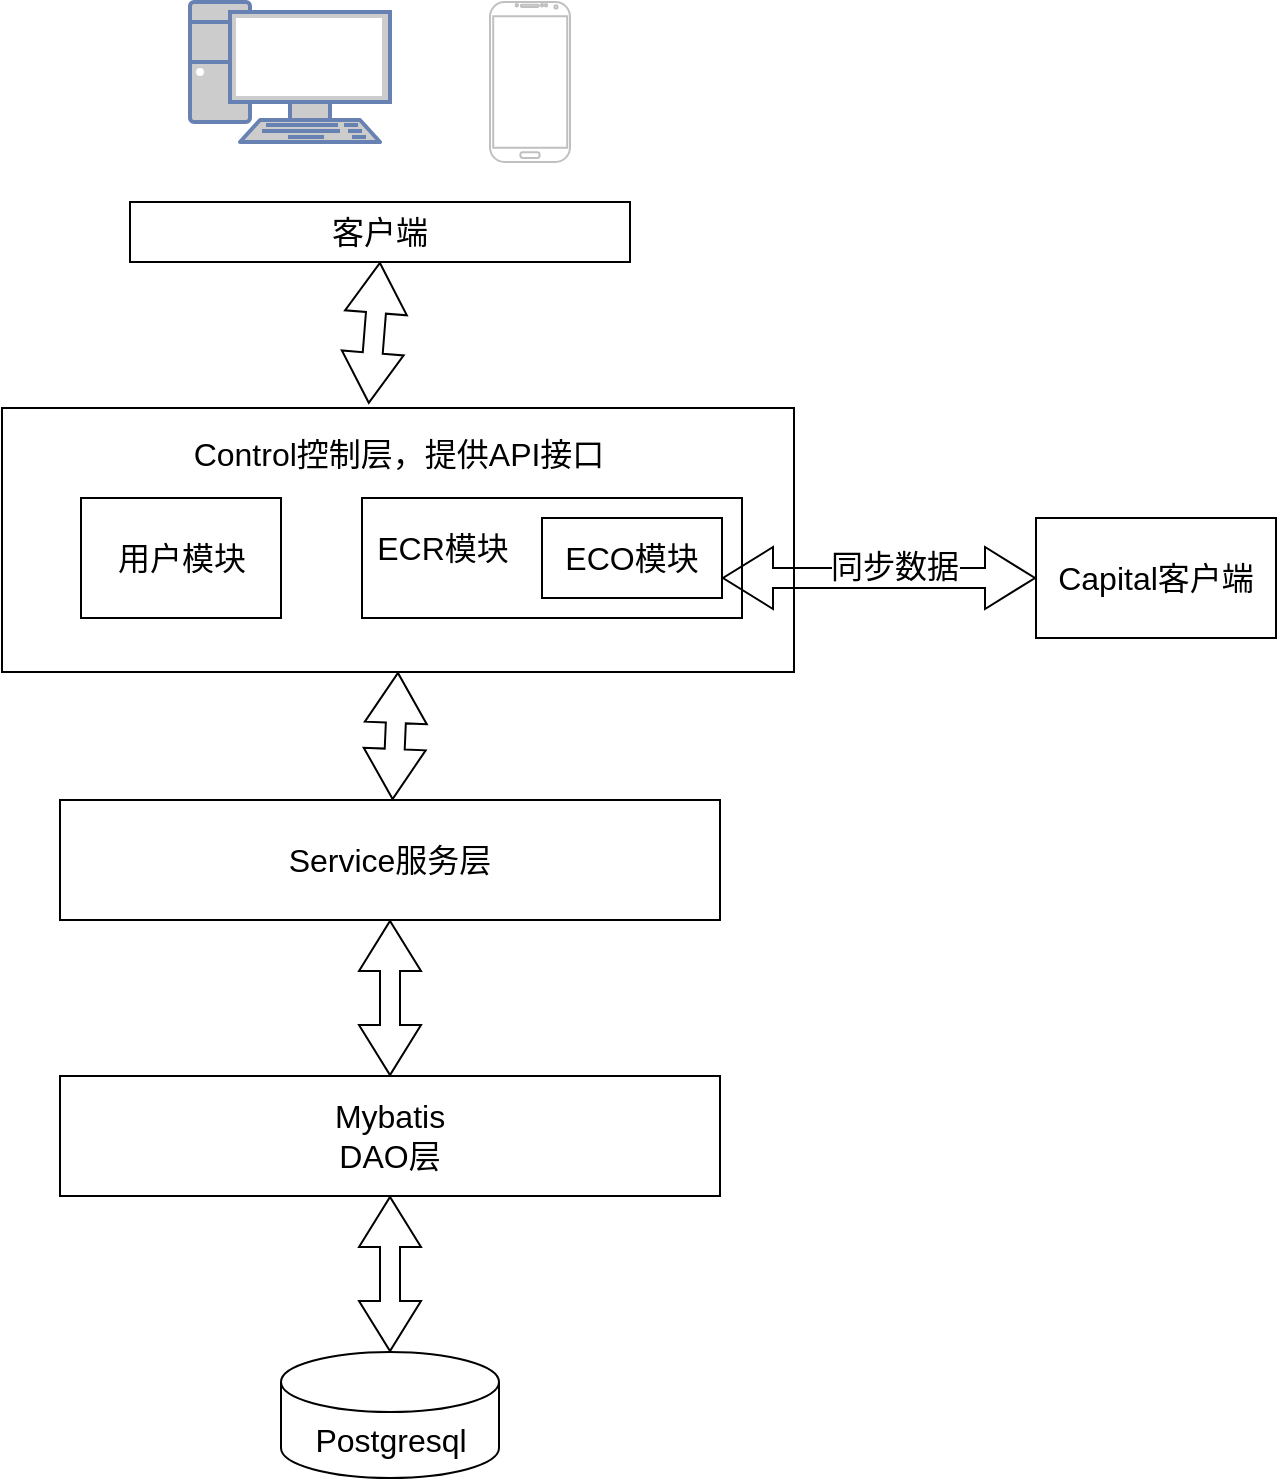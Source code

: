 <mxfile version="21.1.2" type="github" pages="2">
  <diagram name="系统架构图" id="ZQs92ldU1HahN9TC48GJ">
    <mxGraphModel dx="644" dy="1589" grid="0" gridSize="10" guides="1" tooltips="1" connect="1" arrows="1" fold="1" page="0" pageScale="1" pageWidth="827" pageHeight="1169" math="0" shadow="0">
      <root>
        <mxCell id="0" />
        <mxCell id="1" parent="0" />
        <mxCell id="Hd4d4JDpIpCUjWsFGUdU-38" value="" style="rounded=0;whiteSpace=wrap;html=1;fontSize=16;" vertex="1" parent="1">
          <mxGeometry x="76" y="13" width="396" height="132" as="geometry" />
        </mxCell>
        <mxCell id="Hd4d4JDpIpCUjWsFGUdU-1" value="客户端" style="rounded=0;whiteSpace=wrap;html=1;fontSize=16;" vertex="1" parent="1">
          <mxGeometry x="140" y="-90" width="250" height="30" as="geometry" />
        </mxCell>
        <mxCell id="Hd4d4JDpIpCUjWsFGUdU-10" value="用户模块" style="rounded=0;whiteSpace=wrap;html=1;fontSize=16;" vertex="1" parent="1">
          <mxGeometry x="115.5" y="58" width="100" height="60" as="geometry" />
        </mxCell>
        <mxCell id="Hd4d4JDpIpCUjWsFGUdU-14" value="" style="group" vertex="1" connectable="0" parent="1">
          <mxGeometry x="256" y="58" width="190" height="60" as="geometry" />
        </mxCell>
        <mxCell id="Hd4d4JDpIpCUjWsFGUdU-11" value="" style="rounded=0;whiteSpace=wrap;html=1;fontSize=16;" vertex="1" parent="Hd4d4JDpIpCUjWsFGUdU-14">
          <mxGeometry width="190" height="60" as="geometry" />
        </mxCell>
        <mxCell id="Hd4d4JDpIpCUjWsFGUdU-12" value="ECO模块" style="rounded=0;whiteSpace=wrap;html=1;fontSize=16;" vertex="1" parent="Hd4d4JDpIpCUjWsFGUdU-14">
          <mxGeometry x="90" y="10" width="90" height="40" as="geometry" />
        </mxCell>
        <mxCell id="Hd4d4JDpIpCUjWsFGUdU-13" value="ECR模块" style="text;html=1;align=center;verticalAlign=middle;resizable=0;points=[];autosize=1;strokeColor=none;fillColor=none;fontSize=16;" vertex="1" parent="Hd4d4JDpIpCUjWsFGUdU-14">
          <mxGeometry y="10" width="80" height="30" as="geometry" />
        </mxCell>
        <mxCell id="Hd4d4JDpIpCUjWsFGUdU-16" value="" style="shape=flexArrow;endArrow=classic;startArrow=classic;html=1;rounded=0;fontSize=12;startSize=8;endSize=8;curved=1;entryX=0.5;entryY=1;entryDx=0;entryDy=0;exitX=0.463;exitY=-0.016;exitDx=0;exitDy=0;exitPerimeter=0;" edge="1" parent="1" source="Hd4d4JDpIpCUjWsFGUdU-38" target="Hd4d4JDpIpCUjWsFGUdU-1">
          <mxGeometry width="100" height="100" relative="1" as="geometry">
            <mxPoint x="133" y="280" as="sourcePoint" />
            <mxPoint x="233" y="16" as="targetPoint" />
          </mxGeometry>
        </mxCell>
        <mxCell id="Hd4d4JDpIpCUjWsFGUdU-17" value="Service服务层" style="rounded=0;whiteSpace=wrap;html=1;fontSize=16;" vertex="1" parent="1">
          <mxGeometry x="105" y="209" width="330" height="60" as="geometry" />
        </mxCell>
        <mxCell id="Hd4d4JDpIpCUjWsFGUdU-21" value="" style="shape=flexArrow;endArrow=classic;startArrow=classic;html=1;rounded=0;fontSize=12;startSize=8;endSize=8;curved=1;entryX=0.5;entryY=1;entryDx=0;entryDy=0;" edge="1" parent="1" source="Hd4d4JDpIpCUjWsFGUdU-17" target="Hd4d4JDpIpCUjWsFGUdU-38">
          <mxGeometry width="100" height="100" relative="1" as="geometry">
            <mxPoint x="150" y="135" as="sourcePoint" />
            <mxPoint x="250" y="35" as="targetPoint" />
          </mxGeometry>
        </mxCell>
        <mxCell id="Hd4d4JDpIpCUjWsFGUdU-24" value="" style="group" vertex="1" connectable="0" parent="1">
          <mxGeometry x="170" y="-190" width="190" height="80" as="geometry" />
        </mxCell>
        <mxCell id="Hd4d4JDpIpCUjWsFGUdU-3" value="" style="fontColor=#0066CC;verticalAlign=top;verticalLabelPosition=bottom;labelPosition=center;align=center;html=1;outlineConnect=0;fillColor=#CCCCCC;strokeColor=#6881B3;gradientColor=none;gradientDirection=north;strokeWidth=2;shape=mxgraph.networks.pc;fontSize=16;" vertex="1" parent="Hd4d4JDpIpCUjWsFGUdU-24">
          <mxGeometry width="100" height="70" as="geometry" />
        </mxCell>
        <mxCell id="Hd4d4JDpIpCUjWsFGUdU-8" value="" style="verticalLabelPosition=bottom;verticalAlign=top;html=1;shadow=0;dashed=0;strokeWidth=1;shape=mxgraph.android.phone2;strokeColor=#c0c0c0;fontSize=16;" vertex="1" parent="Hd4d4JDpIpCUjWsFGUdU-24">
          <mxGeometry x="150" width="40" height="80" as="geometry" />
        </mxCell>
        <mxCell id="Hd4d4JDpIpCUjWsFGUdU-25" value="Mybatis&lt;br&gt;DAO层" style="rounded=0;whiteSpace=wrap;html=1;fontSize=16;" vertex="1" parent="1">
          <mxGeometry x="105" y="347" width="330" height="60" as="geometry" />
        </mxCell>
        <mxCell id="Hd4d4JDpIpCUjWsFGUdU-26" value="Postgresql" style="shape=cylinder3;whiteSpace=wrap;html=1;boundedLbl=1;backgroundOutline=1;size=15;fontSize=16;" vertex="1" parent="1">
          <mxGeometry x="215.5" y="485" width="109" height="63" as="geometry" />
        </mxCell>
        <mxCell id="Hd4d4JDpIpCUjWsFGUdU-28" value="" style="shape=flexArrow;endArrow=classic;startArrow=classic;html=1;rounded=0;fontSize=12;startSize=8;endSize=8;curved=1;entryX=0.5;entryY=1;entryDx=0;entryDy=0;exitX=0.5;exitY=0;exitDx=0;exitDy=0;exitPerimeter=0;" edge="1" parent="1" source="Hd4d4JDpIpCUjWsFGUdU-26" target="Hd4d4JDpIpCUjWsFGUdU-25">
          <mxGeometry width="100" height="100" relative="1" as="geometry">
            <mxPoint x="144" y="154" as="sourcePoint" />
            <mxPoint x="244" y="54" as="targetPoint" />
          </mxGeometry>
        </mxCell>
        <mxCell id="Hd4d4JDpIpCUjWsFGUdU-30" value="" style="shape=flexArrow;endArrow=classic;startArrow=classic;html=1;rounded=0;fontSize=12;startSize=8;endSize=8;curved=1;entryX=0.5;entryY=1;entryDx=0;entryDy=0;exitX=0.5;exitY=0;exitDx=0;exitDy=0;" edge="1" parent="1" source="Hd4d4JDpIpCUjWsFGUdU-25" target="Hd4d4JDpIpCUjWsFGUdU-17">
          <mxGeometry width="100" height="100" relative="1" as="geometry">
            <mxPoint x="105" y="190" as="sourcePoint" />
            <mxPoint x="205" y="90" as="targetPoint" />
          </mxGeometry>
        </mxCell>
        <mxCell id="Hd4d4JDpIpCUjWsFGUdU-32" value="Capital客户端" style="rounded=0;whiteSpace=wrap;html=1;fontSize=16;" vertex="1" parent="1">
          <mxGeometry x="593" y="68" width="120" height="60" as="geometry" />
        </mxCell>
        <mxCell id="Hd4d4JDpIpCUjWsFGUdU-39" style="edgeStyle=none;curved=1;rounded=0;orthogonalLoop=1;jettySize=auto;html=1;exitX=0.25;exitY=0;exitDx=0;exitDy=0;fontSize=12;startSize=8;endSize=8;" edge="1" parent="1" source="Hd4d4JDpIpCUjWsFGUdU-10" target="Hd4d4JDpIpCUjWsFGUdU-10">
          <mxGeometry relative="1" as="geometry" />
        </mxCell>
        <mxCell id="Hd4d4JDpIpCUjWsFGUdU-40" value="Control控制层，提供API接口" style="text;html=1;strokeColor=none;fillColor=none;align=center;verticalAlign=middle;whiteSpace=wrap;rounded=0;fontSize=16;" vertex="1" parent="1">
          <mxGeometry x="147.5" y="21" width="253" height="30" as="geometry" />
        </mxCell>
        <mxCell id="Hd4d4JDpIpCUjWsFGUdU-41" value="" style="shape=flexArrow;endArrow=classic;startArrow=classic;html=1;rounded=0;fontSize=12;startSize=8;endSize=8;curved=1;entryX=0;entryY=0.5;entryDx=0;entryDy=0;exitX=1;exitY=0.75;exitDx=0;exitDy=0;" edge="1" parent="1" source="Hd4d4JDpIpCUjWsFGUdU-12" target="Hd4d4JDpIpCUjWsFGUdU-32">
          <mxGeometry width="100" height="100" relative="1" as="geometry">
            <mxPoint x="298" y="142" as="sourcePoint" />
            <mxPoint x="398" y="42" as="targetPoint" />
          </mxGeometry>
        </mxCell>
        <mxCell id="Hd4d4JDpIpCUjWsFGUdU-42" value="同步数据" style="edgeLabel;html=1;align=center;verticalAlign=middle;resizable=0;points=[];fontSize=16;" vertex="1" connectable="0" parent="Hd4d4JDpIpCUjWsFGUdU-41">
          <mxGeometry x="0.08" y="6" relative="1" as="geometry">
            <mxPoint x="1" as="offset" />
          </mxGeometry>
        </mxCell>
      </root>
    </mxGraphModel>
  </diagram>
  <diagram id="0yMqrP01zrsOkZFKqbm6" name="功能模块图">
    <mxGraphModel dx="968" dy="649" grid="0" gridSize="10" guides="1" tooltips="1" connect="1" arrows="1" fold="1" page="0" pageScale="1" pageWidth="827" pageHeight="1169" math="0" shadow="0">
      <root>
        <mxCell id="0" />
        <mxCell id="1" parent="0" />
        <mxCell id="pmRhkusY1kSccSdVMbLQ-7" value="" style="edgeStyle=none;curved=1;rounded=0;orthogonalLoop=1;jettySize=auto;html=1;fontSize=12;startSize=8;endSize=8;" edge="1" parent="1" source="pmRhkusY1kSccSdVMbLQ-2" target="pmRhkusY1kSccSdVMbLQ-6">
          <mxGeometry relative="1" as="geometry" />
        </mxCell>
        <mxCell id="pmRhkusY1kSccSdVMbLQ-10" value="" style="edgeStyle=none;curved=1;rounded=0;orthogonalLoop=1;jettySize=auto;html=1;fontSize=12;startSize=8;endSize=8;" edge="1" parent="1" source="pmRhkusY1kSccSdVMbLQ-2" target="pmRhkusY1kSccSdVMbLQ-9">
          <mxGeometry relative="1" as="geometry" />
        </mxCell>
        <mxCell id="pmRhkusY1kSccSdVMbLQ-11" value="" style="edgeStyle=none;curved=1;rounded=0;orthogonalLoop=1;jettySize=auto;html=1;fontSize=12;startSize=8;endSize=8;" edge="1" parent="1" source="pmRhkusY1kSccSdVMbLQ-2" target="pmRhkusY1kSccSdVMbLQ-9">
          <mxGeometry relative="1" as="geometry" />
        </mxCell>
        <mxCell id="pmRhkusY1kSccSdVMbLQ-12" value="" style="edgeStyle=none;curved=1;rounded=0;orthogonalLoop=1;jettySize=auto;html=1;fontSize=12;startSize=8;endSize=8;" edge="1" parent="1" source="pmRhkusY1kSccSdVMbLQ-2" target="pmRhkusY1kSccSdVMbLQ-9">
          <mxGeometry relative="1" as="geometry" />
        </mxCell>
        <mxCell id="pmRhkusY1kSccSdVMbLQ-14" style="edgeStyle=none;curved=1;rounded=0;orthogonalLoop=1;jettySize=auto;html=1;entryX=0.5;entryY=0;entryDx=0;entryDy=0;fontSize=12;startSize=8;endSize=8;" edge="1" parent="1" source="pmRhkusY1kSccSdVMbLQ-2" target="pmRhkusY1kSccSdVMbLQ-13">
          <mxGeometry relative="1" as="geometry" />
        </mxCell>
        <mxCell id="pmRhkusY1kSccSdVMbLQ-2" value="需求变更系统" style="rounded=1;whiteSpace=wrap;html=1;fontSize=16;" vertex="1" parent="1">
          <mxGeometry x="-68" y="573" width="139" height="60" as="geometry" />
        </mxCell>
        <mxCell id="pmRhkusY1kSccSdVMbLQ-30" value="" style="edgeStyle=none;curved=1;rounded=0;orthogonalLoop=1;jettySize=auto;html=1;fontSize=12;startSize=8;endSize=8;endArrow=none;endFill=0;" edge="1" parent="1" source="pmRhkusY1kSccSdVMbLQ-6" target="pmRhkusY1kSccSdVMbLQ-29">
          <mxGeometry relative="1" as="geometry" />
        </mxCell>
        <mxCell id="pmRhkusY1kSccSdVMbLQ-6" value="数据同步模块" style="rounded=1;whiteSpace=wrap;html=1;fontSize=16;" vertex="1" parent="1">
          <mxGeometry x="-207" y="706" width="139" height="60" as="geometry" />
        </mxCell>
        <mxCell id="pmRhkusY1kSccSdVMbLQ-16" value="" style="edgeStyle=none;curved=1;rounded=0;orthogonalLoop=1;jettySize=auto;html=1;fontSize=12;startSize=8;endSize=8;endArrow=none;endFill=0;" edge="1" parent="1" source="pmRhkusY1kSccSdVMbLQ-9" target="pmRhkusY1kSccSdVMbLQ-15">
          <mxGeometry relative="1" as="geometry" />
        </mxCell>
        <mxCell id="pmRhkusY1kSccSdVMbLQ-9" value="Web模块" style="rounded=1;whiteSpace=wrap;html=1;fontSize=16;" vertex="1" parent="1">
          <mxGeometry x="-64.5" y="706" width="139" height="60" as="geometry" />
        </mxCell>
        <mxCell id="pmRhkusY1kSccSdVMbLQ-24" value="" style="edgeStyle=none;curved=1;rounded=0;orthogonalLoop=1;jettySize=auto;html=1;fontSize=12;startSize=8;endSize=8;endArrow=none;endFill=0;" edge="1" parent="1" source="pmRhkusY1kSccSdVMbLQ-13" target="pmRhkusY1kSccSdVMbLQ-23">
          <mxGeometry relative="1" as="geometry" />
        </mxCell>
        <mxCell id="pmRhkusY1kSccSdVMbLQ-13" value="系统支持模块" style="rounded=1;whiteSpace=wrap;html=1;fontSize=16;" vertex="1" parent="1">
          <mxGeometry x="78" y="706" width="139" height="60" as="geometry" />
        </mxCell>
        <mxCell id="pmRhkusY1kSccSdVMbLQ-18" value="" style="edgeStyle=none;curved=1;rounded=0;orthogonalLoop=1;jettySize=auto;html=1;fontSize=12;startSize=8;endSize=8;" edge="1" parent="1" source="pmRhkusY1kSccSdVMbLQ-15" target="pmRhkusY1kSccSdVMbLQ-17">
          <mxGeometry relative="1" as="geometry" />
        </mxCell>
        <mxCell id="pmRhkusY1kSccSdVMbLQ-21" style="edgeStyle=none;curved=1;rounded=0;orthogonalLoop=1;jettySize=auto;html=1;fontSize=12;startSize=8;endSize=8;" edge="1" parent="1" source="pmRhkusY1kSccSdVMbLQ-15" target="pmRhkusY1kSccSdVMbLQ-19">
          <mxGeometry relative="1" as="geometry" />
        </mxCell>
        <mxCell id="pmRhkusY1kSccSdVMbLQ-26" value="" style="edgeStyle=none;curved=1;rounded=0;orthogonalLoop=1;jettySize=auto;html=1;fontSize=12;startSize=8;endSize=8;endArrow=none;endFill=0;" edge="1" parent="1" source="pmRhkusY1kSccSdVMbLQ-15" target="pmRhkusY1kSccSdVMbLQ-25">
          <mxGeometry relative="1" as="geometry" />
        </mxCell>
        <mxCell id="pmRhkusY1kSccSdVMbLQ-15" value="用户模块" style="whiteSpace=wrap;html=1;fontSize=16;rounded=1;" vertex="1" parent="1">
          <mxGeometry x="-38" y="816" width="86" height="44" as="geometry" />
        </mxCell>
        <mxCell id="pmRhkusY1kSccSdVMbLQ-17" value="用户模块" style="whiteSpace=wrap;html=1;fontSize=16;rounded=1;" vertex="1" parent="1">
          <mxGeometry x="83" y="799" width="85" height="39" as="geometry" />
        </mxCell>
        <mxCell id="pmRhkusY1kSccSdVMbLQ-19" value="角色模块" style="whiteSpace=wrap;html=1;fontSize=16;rounded=1;" vertex="1" parent="1">
          <mxGeometry x="83" y="849" width="85" height="39" as="geometry" />
        </mxCell>
        <mxCell id="pmRhkusY1kSccSdVMbLQ-23" value="系统日志收集" style="rounded=1;whiteSpace=wrap;html=1;fontSize=16;" vertex="1" parent="1">
          <mxGeometry x="197" y="791" width="123" height="50" as="geometry" />
        </mxCell>
        <mxCell id="pmRhkusY1kSccSdVMbLQ-28" value="" style="edgeStyle=none;curved=1;rounded=0;orthogonalLoop=1;jettySize=auto;html=1;fontSize=12;startSize=8;endSize=8;" edge="1" parent="1" source="pmRhkusY1kSccSdVMbLQ-25" target="pmRhkusY1kSccSdVMbLQ-27">
          <mxGeometry relative="1" as="geometry" />
        </mxCell>
        <mxCell id="pmRhkusY1kSccSdVMbLQ-25" value="ECR模块" style="whiteSpace=wrap;html=1;fontSize=16;rounded=1;" vertex="1" parent="1">
          <mxGeometry x="-38" y="917" width="86" height="44" as="geometry" />
        </mxCell>
        <mxCell id="pmRhkusY1kSccSdVMbLQ-27" value="ECO模块" style="whiteSpace=wrap;html=1;fontSize=16;rounded=1;" vertex="1" parent="1">
          <mxGeometry x="83" y="917" width="86" height="44" as="geometry" />
        </mxCell>
        <mxCell id="pmRhkusY1kSccSdVMbLQ-32" value="" style="edgeStyle=none;curved=1;rounded=0;orthogonalLoop=1;jettySize=auto;html=1;fontSize=12;startSize=8;endSize=8;endArrow=none;endFill=0;" edge="1" parent="1" source="pmRhkusY1kSccSdVMbLQ-29" target="pmRhkusY1kSccSdVMbLQ-31">
          <mxGeometry relative="1" as="geometry" />
        </mxCell>
        <mxCell id="pmRhkusY1kSccSdVMbLQ-29" value="获取Project、Design等数据" style="rounded=1;whiteSpace=wrap;html=1;fontSize=16;" vertex="1" parent="1">
          <mxGeometry x="-210.25" y="821" width="145.5" height="49" as="geometry" />
        </mxCell>
        <mxCell id="pmRhkusY1kSccSdVMbLQ-31" value="同步ECO状态" style="rounded=1;whiteSpace=wrap;html=1;fontSize=16;" vertex="1" parent="1">
          <mxGeometry x="-207.5" y="917" width="140" height="45" as="geometry" />
        </mxCell>
      </root>
    </mxGraphModel>
  </diagram>
</mxfile>

